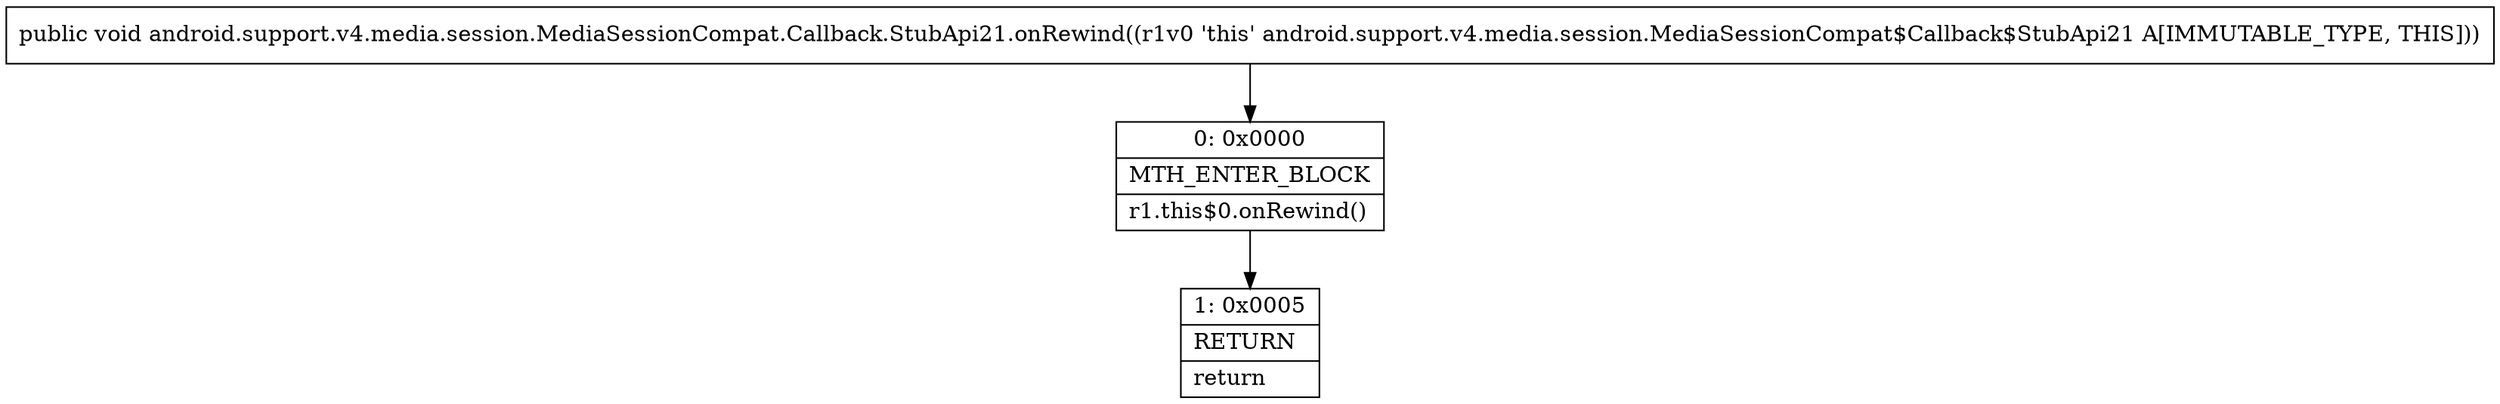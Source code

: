 digraph "CFG forandroid.support.v4.media.session.MediaSessionCompat.Callback.StubApi21.onRewind()V" {
Node_0 [shape=record,label="{0\:\ 0x0000|MTH_ENTER_BLOCK\l|r1.this$0.onRewind()\l}"];
Node_1 [shape=record,label="{1\:\ 0x0005|RETURN\l|return\l}"];
MethodNode[shape=record,label="{public void android.support.v4.media.session.MediaSessionCompat.Callback.StubApi21.onRewind((r1v0 'this' android.support.v4.media.session.MediaSessionCompat$Callback$StubApi21 A[IMMUTABLE_TYPE, THIS])) }"];
MethodNode -> Node_0;
Node_0 -> Node_1;
}

